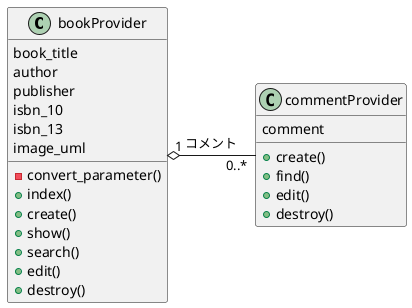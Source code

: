 @startuml class

class bookProvider {
    book_title
    author
    publisher
    isbn_10
    isbn_13
    image_uml
    -convert_parameter()
    +index()
    +create()
    +show()
    +search()
    +edit()
    +destroy()
}

class commentProvider {
    comment
    +create()
    +find()
    +edit()
    +destroy()
}

bookProvider "1" o-right- "0..*" commentProvider : コメント

@enduml